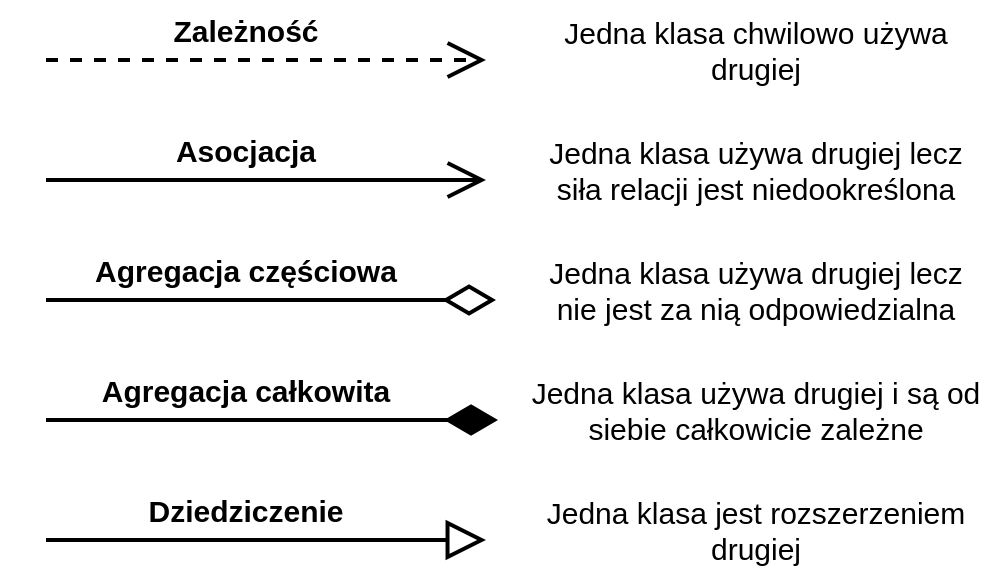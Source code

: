 <mxfile version="20.3.7" type="github">
  <diagram id="4CwN3KZsMOTY6ujSmQB6" name="Strona-1">
    <mxGraphModel dx="865" dy="408" grid="1" gridSize="10" guides="1" tooltips="1" connect="1" arrows="1" fold="1" page="1" pageScale="1" pageWidth="827" pageHeight="1169" math="0" shadow="0">
      <root>
        <mxCell id="0" />
        <mxCell id="1" parent="0" />
        <mxCell id="_nOywJI9e1dx9MGVy76T-2" value="" style="endArrow=open;html=1;rounded=0;startSize=15;endSize=15;endFill=0;dashed=1;strokeWidth=2;" edge="1" parent="1">
          <mxGeometry width="50" height="50" relative="1" as="geometry">
            <mxPoint x="200" y="80" as="sourcePoint" />
            <mxPoint x="420" y="80" as="targetPoint" />
          </mxGeometry>
        </mxCell>
        <mxCell id="_nOywJI9e1dx9MGVy76T-3" value="" style="endArrow=open;html=1;rounded=0;startSize=15;endSize=15;endFill=0;strokeWidth=2;" edge="1" parent="1">
          <mxGeometry width="50" height="50" relative="1" as="geometry">
            <mxPoint x="200" y="140" as="sourcePoint" />
            <mxPoint x="420" y="140" as="targetPoint" />
          </mxGeometry>
        </mxCell>
        <mxCell id="_nOywJI9e1dx9MGVy76T-4" value="" style="endArrow=diamondThin;html=1;rounded=0;startSize=15;endSize=21;endFill=0;strokeWidth=2;" edge="1" parent="1">
          <mxGeometry width="50" height="50" relative="1" as="geometry">
            <mxPoint x="200" y="200" as="sourcePoint" />
            <mxPoint x="425" y="200" as="targetPoint" />
          </mxGeometry>
        </mxCell>
        <mxCell id="_nOywJI9e1dx9MGVy76T-5" value="" style="endArrow=diamondThin;html=1;rounded=0;startSize=15;endSize=21;endFill=1;strokeWidth=2;" edge="1" parent="1">
          <mxGeometry width="50" height="50" relative="1" as="geometry">
            <mxPoint x="200" y="260" as="sourcePoint" />
            <mxPoint x="426" y="260" as="targetPoint" />
          </mxGeometry>
        </mxCell>
        <mxCell id="_nOywJI9e1dx9MGVy76T-6" value="" style="endArrow=block;html=1;rounded=0;startSize=15;endSize=15;endFill=0;strokeWidth=2;" edge="1" parent="1">
          <mxGeometry width="50" height="50" relative="1" as="geometry">
            <mxPoint x="200" y="320" as="sourcePoint" />
            <mxPoint x="420" y="320" as="targetPoint" />
          </mxGeometry>
        </mxCell>
        <mxCell id="_nOywJI9e1dx9MGVy76T-7" value="Zależność" style="text;html=1;strokeColor=none;fillColor=none;align=center;verticalAlign=middle;whiteSpace=wrap;rounded=0;fontStyle=1;fontSize=15;" vertex="1" parent="1">
          <mxGeometry x="250" y="50" width="100" height="30" as="geometry" />
        </mxCell>
        <mxCell id="_nOywJI9e1dx9MGVy76T-8" value="Asocjacja" style="text;html=1;strokeColor=none;fillColor=none;align=center;verticalAlign=middle;whiteSpace=wrap;rounded=0;fontStyle=1;fontSize=15;" vertex="1" parent="1">
          <mxGeometry x="250" y="110" width="100" height="30" as="geometry" />
        </mxCell>
        <mxCell id="_nOywJI9e1dx9MGVy76T-9" value="Agregacja częściowa" style="text;html=1;strokeColor=none;fillColor=none;align=center;verticalAlign=middle;whiteSpace=wrap;rounded=0;fontStyle=1;fontSize=15;" vertex="1" parent="1">
          <mxGeometry x="205" y="170" width="190" height="30" as="geometry" />
        </mxCell>
        <mxCell id="_nOywJI9e1dx9MGVy76T-11" value="Agregacja całkowita" style="text;html=1;strokeColor=none;fillColor=none;align=center;verticalAlign=middle;whiteSpace=wrap;rounded=0;fontStyle=1;fontSize=15;" vertex="1" parent="1">
          <mxGeometry x="205" y="230" width="190" height="30" as="geometry" />
        </mxCell>
        <mxCell id="_nOywJI9e1dx9MGVy76T-12" value="Dziedziczenie" style="text;html=1;strokeColor=none;fillColor=none;align=center;verticalAlign=middle;whiteSpace=wrap;rounded=0;fontStyle=1;fontSize=15;" vertex="1" parent="1">
          <mxGeometry x="250" y="290" width="100" height="30" as="geometry" />
        </mxCell>
        <mxCell id="_nOywJI9e1dx9MGVy76T-18" value="Jedna klasa chwilowo używa drugiej" style="text;html=1;strokeColor=none;fillColor=none;align=center;verticalAlign=middle;whiteSpace=wrap;rounded=0;fontSize=15;" vertex="1" parent="1">
          <mxGeometry x="440" y="60" width="230" height="30" as="geometry" />
        </mxCell>
        <mxCell id="_nOywJI9e1dx9MGVy76T-19" value="Jedna klasa używa drugiej lecz siła relacji jest niedookreślona" style="text;html=1;strokeColor=none;fillColor=none;align=center;verticalAlign=middle;whiteSpace=wrap;rounded=0;fontSize=15;" vertex="1" parent="1">
          <mxGeometry x="440" y="120" width="230" height="30" as="geometry" />
        </mxCell>
        <mxCell id="_nOywJI9e1dx9MGVy76T-20" value="Jedna klasa używa drugiej lecz nie jest za nią odpowiedzialna" style="text;html=1;strokeColor=none;fillColor=none;align=center;verticalAlign=middle;whiteSpace=wrap;rounded=0;fontSize=15;" vertex="1" parent="1">
          <mxGeometry x="440" y="180" width="230" height="30" as="geometry" />
        </mxCell>
        <mxCell id="_nOywJI9e1dx9MGVy76T-21" value="Jedna klasa używa drugiej i są od siebie całkowicie zależne" style="text;html=1;strokeColor=none;fillColor=none;align=center;verticalAlign=middle;whiteSpace=wrap;rounded=0;fontSize=15;" vertex="1" parent="1">
          <mxGeometry x="440" y="240" width="230" height="30" as="geometry" />
        </mxCell>
        <mxCell id="_nOywJI9e1dx9MGVy76T-22" value="Jedna klasa jest rozszerzeniem drugiej" style="text;html=1;strokeColor=none;fillColor=none;align=center;verticalAlign=middle;whiteSpace=wrap;rounded=0;fontSize=15;" vertex="1" parent="1">
          <mxGeometry x="440" y="300" width="230" height="30" as="geometry" />
        </mxCell>
      </root>
    </mxGraphModel>
  </diagram>
</mxfile>
